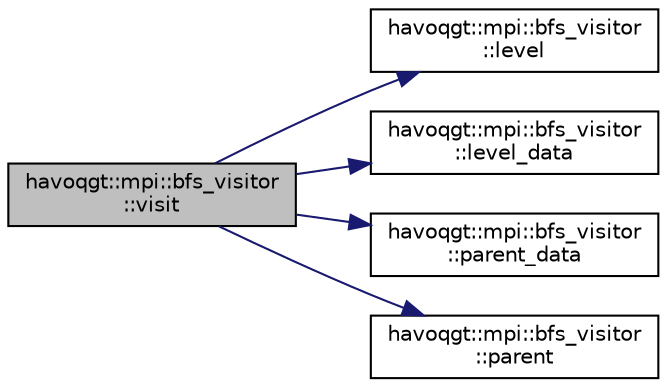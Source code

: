 digraph "havoqgt::mpi::bfs_visitor::visit"
{
  edge [fontname="Helvetica",fontsize="10",labelfontname="Helvetica",labelfontsize="10"];
  node [fontname="Helvetica",fontsize="10",shape=record];
  rankdir="LR";
  Node1 [label="havoqgt::mpi::bfs_visitor\l::visit",height=0.2,width=0.4,color="black", fillcolor="grey75", style="filled", fontcolor="black"];
  Node1 -> Node2 [color="midnightblue",fontsize="10",style="solid",fontname="Helvetica"];
  Node2 [label="havoqgt::mpi::bfs_visitor\l::level",height=0.2,width=0.4,color="black", fillcolor="white", style="filled",URL="$classhavoqgt_1_1mpi_1_1bfs__visitor.html#a425fd790ce6be077d9bbe3405710f298"];
  Node1 -> Node3 [color="midnightblue",fontsize="10",style="solid",fontname="Helvetica"];
  Node3 [label="havoqgt::mpi::bfs_visitor\l::level_data",height=0.2,width=0.4,color="black", fillcolor="white", style="filled",URL="$classhavoqgt_1_1mpi_1_1bfs__visitor.html#a8685148cf30721cf02a3225b411ab93d"];
  Node1 -> Node4 [color="midnightblue",fontsize="10",style="solid",fontname="Helvetica"];
  Node4 [label="havoqgt::mpi::bfs_visitor\l::parent_data",height=0.2,width=0.4,color="black", fillcolor="white", style="filled",URL="$classhavoqgt_1_1mpi_1_1bfs__visitor.html#ae67f13fd3deb293032908e30fb3386bf"];
  Node1 -> Node5 [color="midnightblue",fontsize="10",style="solid",fontname="Helvetica"];
  Node5 [label="havoqgt::mpi::bfs_visitor\l::parent",height=0.2,width=0.4,color="black", fillcolor="white", style="filled",URL="$classhavoqgt_1_1mpi_1_1bfs__visitor.html#ab831f9626eba8c739e5b81cb527aeaec"];
}
